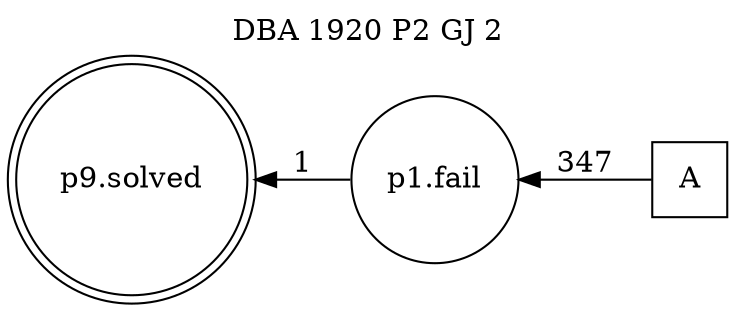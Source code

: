 digraph DBA_1920_P2_GJ_2 {
labelloc="tl"
label= " DBA 1920 P2 GJ 2 "
rankdir="RL";
graph [ size=" 10 , 10 !"]

"A" [shape="square" label="A"]
"p1.fail" [shape="circle" label="p1.fail"]
"p9.solved" [shape="doublecircle" label="p9.solved"]
"A" -> "p1.fail" [ label=347]
"p1.fail" -> "p9.solved" [ label=1]
}
